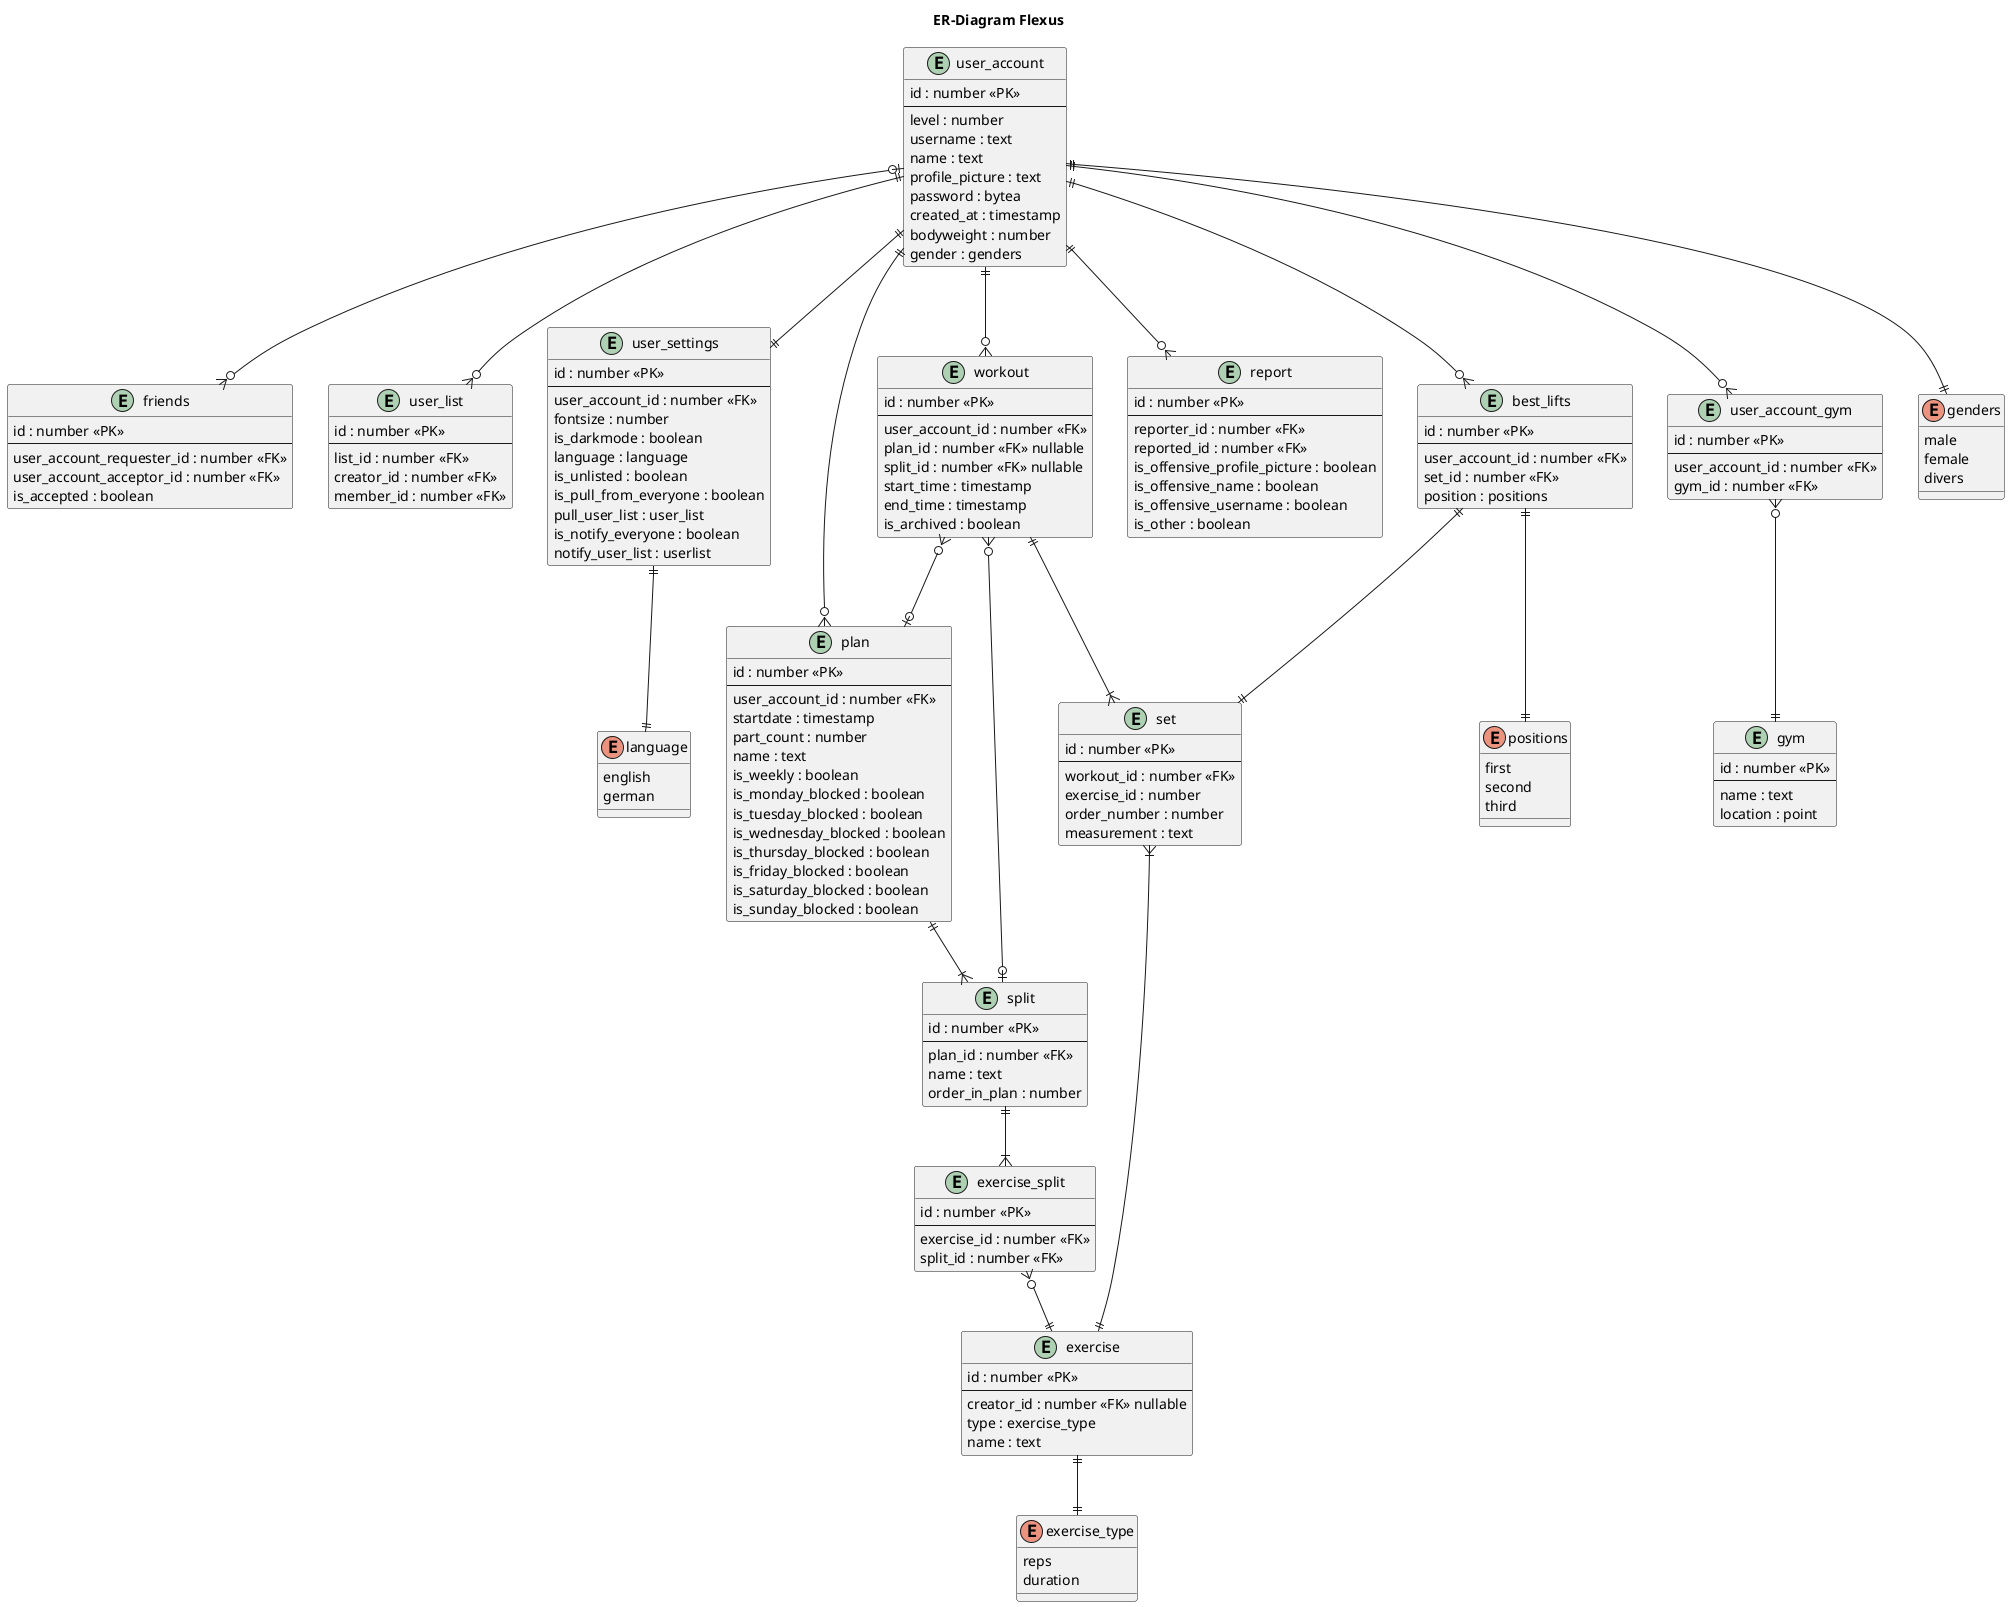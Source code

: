 @startuml test
title ER-Diagram Flexus

entity user_account {
    id : number <<PK>>
    --
    level : number
    username : text
    name : text
    profile_picture : text
    password : bytea 
    created_at : timestamp
    bodyweight : number
    gender : genders
}

entity friends {
    id : number <<PK>>
    --
    user_account_requester_id : number <<FK>>
    user_account_acceptor_id : number <<FK>>
    is_accepted : boolean
}

entity user_list {
    id : number <<PK>>
    --
    list_id : number <<FK>>
    creator_id : number <<FK>>
    member_id : number <<FK>>
}


entity user_settings {
    id : number <<PK>>
    --
    user_account_id : number <<FK>>
    fontsize : number
    is_darkmode : boolean
    language : language
    is_unlisted : boolean
    is_pull_from_everyone : boolean
    pull_user_list : user_list
    is_notify_everyone : boolean
    notify_user_list : userlist
}

entity plan {
    id : number <<PK>>
    --
    user_account_id : number <<FK>>
    startdate : timestamp
    part_count : number
    name : text
    is_weekly : boolean
    is_monday_blocked : boolean
    is_tuesday_blocked : boolean
    is_wednesday_blocked : boolean
    is_thursday_blocked : boolean
    is_friday_blocked : boolean
    is_saturday_blocked : boolean
    is_sunday_blocked : boolean
}

entity split {
    id : number <<PK>>
    --
    plan_id : number <<FK>>
    name : text
    order_in_plan : number
}

entity exercise {
    id : number <<PK>>
    --
    creator_id : number <<FK>> nullable
    type : exercise_type
    name : text
}

entity set {
    id : number <<PK>>
    --
    workout_id : number <<FK>>
    exercise_id : number
    order_number : number
    measurement : text
}

entity workout {
    id : number <<PK>>
    --
    user_account_id : number <<FK>>
    plan_id : number <<FK>> nullable
    split_id : number <<FK>> nullable
    start_time : timestamp
    end_time : timestamp
    is_archived : boolean
}

entity gym {
    id : number <<PK>>
    --
    name : text
    location : point
}

entity report {
    id : number <<PK>>
    --
    reporter_id : number <<FK>>
    reported_id : number <<FK>>
    is_offensive_profile_picture : boolean
    is_offensive_name : boolean
    is_offensive_username : boolean
    is_other : boolean
}

entity user_account_gym {
    id : number <<PK>>
    --
    user_account_id : number <<FK>>
    gym_id : number <<FK>>
}

entity exercise_split {
    id : number <<PK>>
    --
    exercise_id : number <<FK>>
    split_id : number <<FK>>
}

entity best_lifts {
    id : number <<PK>>
    --
    user_account_id : number <<FK>>
    set_id : number <<FK>>
    position : positions
}

enum exercise_type {
    reps
    duration
}

enum genders {
    male
    female
    divers
}

enum language {
    english
    german
}

enum positions {
    first
    second
    third
}


user_account ||--|| user_settings
user_account ||--|| genders
user_account ||--o{ user_account_gym
user_account_gym }o--|| gym 
user_account |o--o{ friends
user_account ||--o{ user_list
user_account ||--o{ workout 
user_account ||--o{ report 
user_account ||--o{ best_lifts
user_settings ||--|| language
best_lifts ||--|| set
best_lifts ||--|| positions
exercise ||--|| exercise_type
user_account ||--o{ plan
plan ||--|{ split
split ||--|{ exercise_split
exercise_split }o--|| exercise
set }|--|| exercise
workout }o--o| plan
workout }o--o| split
workout ||--|{ set

@enduml